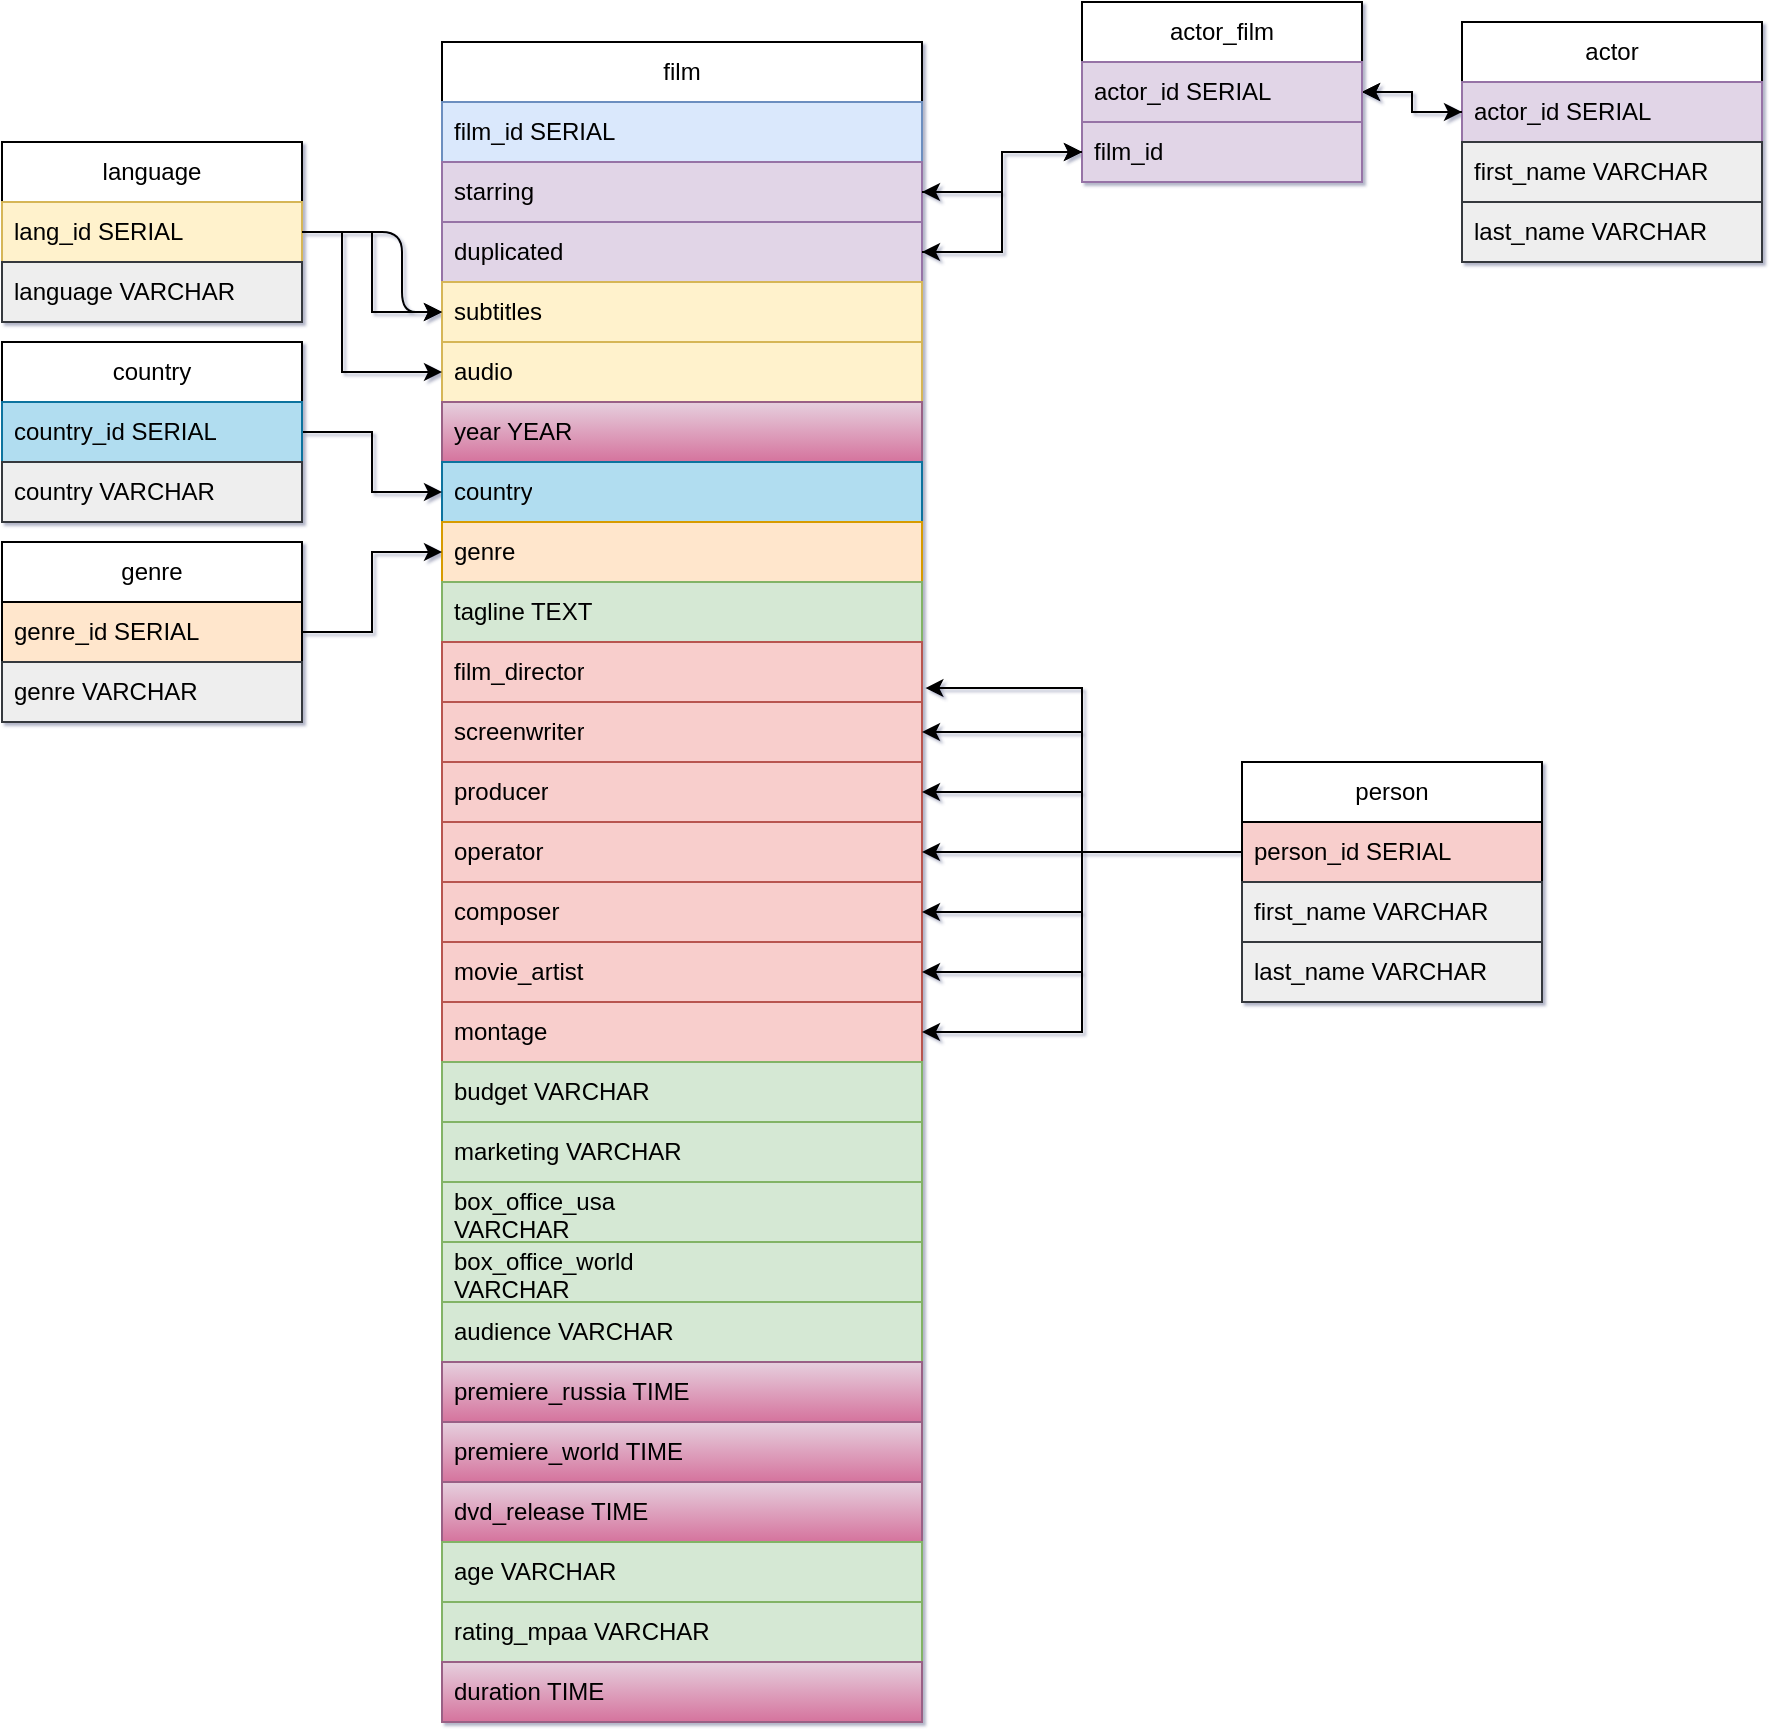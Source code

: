 <mxfile>
    <diagram name="Page-1" id="x-SVL9wOXLL5PjXPPvi8">
        <mxGraphModel dx="1906" dy="517" grid="1" gridSize="10" guides="1" tooltips="1" connect="1" arrows="1" fold="1" page="1" pageScale="1" pageWidth="850" pageHeight="1100" background="#FFFFFF" math="0" shadow="1">
            <root>
                <mxCell id="0"/>
                <mxCell id="1" parent="0"/>
                <mxCell id="JUMyYvWln3PgIU_vPIIk-1" value="film" style="swimlane;fontStyle=0;childLayout=stackLayout;horizontal=1;startSize=30;horizontalStack=0;resizeParent=1;resizeParentMax=0;resizeLast=0;collapsible=1;marginBottom=0;whiteSpace=wrap;html=1;" parent="1" vertex="1">
                    <mxGeometry x="20" y="170" width="240" height="840" as="geometry"/>
                </mxCell>
                <mxCell id="JUMyYvWln3PgIU_vPIIk-2" value="&lt;div&gt;film_id SERIAL&lt;/div&gt;" style="text;strokeColor=#6c8ebf;fillColor=#dae8fc;align=left;verticalAlign=middle;spacingLeft=4;spacingRight=4;overflow=hidden;points=[[0,0.5],[1,0.5]];portConstraint=eastwest;rotatable=0;whiteSpace=wrap;html=1;fontColor=#000000;" parent="JUMyYvWln3PgIU_vPIIk-1" vertex="1">
                    <mxGeometry y="30" width="240" height="30" as="geometry"/>
                </mxCell>
                <mxCell id="JUMyYvWln3PgIU_vPIIk-48" value="starring" style="text;strokeColor=#9673a6;fillColor=#e1d5e7;align=left;verticalAlign=middle;spacingLeft=4;spacingRight=4;overflow=hidden;points=[[0,0.5],[1,0.5]];portConstraint=eastwest;rotatable=0;whiteSpace=wrap;html=1;fontColor=#000000;" parent="JUMyYvWln3PgIU_vPIIk-1" vertex="1">
                    <mxGeometry y="60" width="240" height="30" as="geometry"/>
                </mxCell>
                <mxCell id="JUMyYvWln3PgIU_vPIIk-47" value="duplicated" style="text;strokeColor=#9673a6;fillColor=#e1d5e7;align=left;verticalAlign=middle;spacingLeft=4;spacingRight=4;overflow=hidden;points=[[0,0.5],[1,0.5]];portConstraint=eastwest;rotatable=0;whiteSpace=wrap;html=1;fontColor=#000000;" parent="JUMyYvWln3PgIU_vPIIk-1" vertex="1">
                    <mxGeometry y="90" width="240" height="30" as="geometry"/>
                </mxCell>
                <mxCell id="JUMyYvWln3PgIU_vPIIk-10" value="subtitles&amp;nbsp;" style="text;strokeColor=#d6b656;fillColor=#fff2cc;align=left;verticalAlign=middle;spacingLeft=4;spacingRight=4;overflow=hidden;points=[[0,0.5],[1,0.5]];portConstraint=eastwest;rotatable=0;whiteSpace=wrap;html=1;fontColor=#000000;" parent="JUMyYvWln3PgIU_vPIIk-1" vertex="1">
                    <mxGeometry y="120" width="240" height="30" as="geometry"/>
                </mxCell>
                <mxCell id="JUMyYvWln3PgIU_vPIIk-3" value="audio" style="text;strokeColor=#d6b656;fillColor=#fff2cc;align=left;verticalAlign=middle;spacingLeft=4;spacingRight=4;overflow=hidden;points=[[0,0.5],[1,0.5]];portConstraint=eastwest;rotatable=0;whiteSpace=wrap;html=1;fontColor=#000000;" parent="JUMyYvWln3PgIU_vPIIk-1" vertex="1">
                    <mxGeometry y="150" width="240" height="30" as="geometry"/>
                </mxCell>
                <mxCell id="JUMyYvWln3PgIU_vPIIk-9" value="year YEAR" style="text;strokeColor=#996185;fillColor=#e6d0de;align=left;verticalAlign=middle;spacingLeft=4;spacingRight=4;overflow=hidden;points=[[0,0.5],[1,0.5]];portConstraint=eastwest;rotatable=0;whiteSpace=wrap;html=1;gradientColor=#d5739d;fontColor=#000000;" parent="JUMyYvWln3PgIU_vPIIk-1" vertex="1">
                    <mxGeometry y="180" width="240" height="30" as="geometry"/>
                </mxCell>
                <mxCell id="JUMyYvWln3PgIU_vPIIk-11" value="country" style="text;strokeColor=#10739e;fillColor=#b1ddf0;align=left;verticalAlign=middle;spacingLeft=4;spacingRight=4;overflow=hidden;points=[[0,0.5],[1,0.5]];portConstraint=eastwest;rotatable=0;whiteSpace=wrap;html=1;fontColor=#000000;" parent="JUMyYvWln3PgIU_vPIIk-1" vertex="1">
                    <mxGeometry y="210" width="240" height="30" as="geometry"/>
                </mxCell>
                <mxCell id="JUMyYvWln3PgIU_vPIIk-12" value="genre" style="text;strokeColor=#d79b00;fillColor=#ffe6cc;align=left;verticalAlign=middle;spacingLeft=4;spacingRight=4;overflow=hidden;points=[[0,0.5],[1,0.5]];portConstraint=eastwest;rotatable=0;whiteSpace=wrap;html=1;fontColor=#000000;" parent="JUMyYvWln3PgIU_vPIIk-1" vertex="1">
                    <mxGeometry y="240" width="240" height="30" as="geometry"/>
                </mxCell>
                <mxCell id="JUMyYvWln3PgIU_vPIIk-15" value="tagline TEXT" style="text;strokeColor=#82b366;fillColor=#d5e8d4;align=left;verticalAlign=middle;spacingLeft=4;spacingRight=4;overflow=hidden;points=[[0,0.5],[1,0.5]];portConstraint=eastwest;rotatable=0;whiteSpace=wrap;html=1;fontColor=#000000;" parent="JUMyYvWln3PgIU_vPIIk-1" vertex="1">
                    <mxGeometry y="270" width="240" height="30" as="geometry"/>
                </mxCell>
                <mxCell id="JUMyYvWln3PgIU_vPIIk-14" value="film_director" style="text;strokeColor=#b85450;fillColor=#f8cecc;align=left;verticalAlign=middle;spacingLeft=4;spacingRight=4;overflow=hidden;points=[[0,0.5],[1,0.5]];portConstraint=eastwest;rotatable=0;whiteSpace=wrap;html=1;fontColor=#000000;" parent="JUMyYvWln3PgIU_vPIIk-1" vertex="1">
                    <mxGeometry y="300" width="240" height="30" as="geometry"/>
                </mxCell>
                <mxCell id="JUMyYvWln3PgIU_vPIIk-16" value="screenwriter" style="text;strokeColor=#b85450;fillColor=#f8cecc;align=left;verticalAlign=middle;spacingLeft=4;spacingRight=4;overflow=hidden;points=[[0,0.5],[1,0.5]];portConstraint=eastwest;rotatable=0;whiteSpace=wrap;html=1;fontColor=#000000;" parent="JUMyYvWln3PgIU_vPIIk-1" vertex="1">
                    <mxGeometry y="330" width="240" height="30" as="geometry"/>
                </mxCell>
                <mxCell id="JUMyYvWln3PgIU_vPIIk-17" value="producer" style="text;strokeColor=#b85450;fillColor=#f8cecc;align=left;verticalAlign=middle;spacingLeft=4;spacingRight=4;overflow=hidden;points=[[0,0.5],[1,0.5]];portConstraint=eastwest;rotatable=0;whiteSpace=wrap;html=1;fontColor=#000000;" parent="JUMyYvWln3PgIU_vPIIk-1" vertex="1">
                    <mxGeometry y="360" width="240" height="30" as="geometry"/>
                </mxCell>
                <mxCell id="JUMyYvWln3PgIU_vPIIk-25" value="operator" style="text;strokeColor=#b85450;fillColor=#f8cecc;align=left;verticalAlign=middle;spacingLeft=4;spacingRight=4;overflow=hidden;points=[[0,0.5],[1,0.5]];portConstraint=eastwest;rotatable=0;whiteSpace=wrap;html=1;fontColor=#000000;" parent="JUMyYvWln3PgIU_vPIIk-1" vertex="1">
                    <mxGeometry y="390" width="240" height="30" as="geometry"/>
                </mxCell>
                <mxCell id="JUMyYvWln3PgIU_vPIIk-24" value="composer" style="text;strokeColor=#b85450;fillColor=#f8cecc;align=left;verticalAlign=middle;spacingLeft=4;spacingRight=4;overflow=hidden;points=[[0,0.5],[1,0.5]];portConstraint=eastwest;rotatable=0;whiteSpace=wrap;html=1;fontColor=#000000;" parent="JUMyYvWln3PgIU_vPIIk-1" vertex="1">
                    <mxGeometry y="420" width="240" height="30" as="geometry"/>
                </mxCell>
                <mxCell id="JUMyYvWln3PgIU_vPIIk-23" value="movie_artist" style="text;strokeColor=#b85450;fillColor=#f8cecc;align=left;verticalAlign=middle;spacingLeft=4;spacingRight=4;overflow=hidden;points=[[0,0.5],[1,0.5]];portConstraint=eastwest;rotatable=0;whiteSpace=wrap;html=1;fontColor=#000000;" parent="JUMyYvWln3PgIU_vPIIk-1" vertex="1">
                    <mxGeometry y="450" width="240" height="30" as="geometry"/>
                </mxCell>
                <mxCell id="JUMyYvWln3PgIU_vPIIk-22" value="montage" style="text;strokeColor=#b85450;fillColor=#f8cecc;align=left;verticalAlign=middle;spacingLeft=4;spacingRight=4;overflow=hidden;points=[[0,0.5],[1,0.5]];portConstraint=eastwest;rotatable=0;whiteSpace=wrap;html=1;fontColor=#000000;" parent="JUMyYvWln3PgIU_vPIIk-1" vertex="1">
                    <mxGeometry y="480" width="240" height="30" as="geometry"/>
                </mxCell>
                <mxCell id="JUMyYvWln3PgIU_vPIIk-21" value="budget VARCHAR" style="text;strokeColor=#82b366;fillColor=#d5e8d4;align=left;verticalAlign=middle;spacingLeft=4;spacingRight=4;overflow=hidden;points=[[0,0.5],[1,0.5]];portConstraint=eastwest;rotatable=0;whiteSpace=wrap;html=1;fontColor=#000000;" parent="JUMyYvWln3PgIU_vPIIk-1" vertex="1">
                    <mxGeometry y="510" width="240" height="30" as="geometry"/>
                </mxCell>
                <mxCell id="JUMyYvWln3PgIU_vPIIk-20" value="marketing VARCHAR" style="text;strokeColor=#82b366;fillColor=#d5e8d4;align=left;verticalAlign=middle;spacingLeft=4;spacingRight=4;overflow=hidden;points=[[0,0.5],[1,0.5]];portConstraint=eastwest;rotatable=0;whiteSpace=wrap;html=1;fontColor=#000000;" parent="JUMyYvWln3PgIU_vPIIk-1" vertex="1">
                    <mxGeometry y="540" width="240" height="30" as="geometry"/>
                </mxCell>
                <mxCell id="JUMyYvWln3PgIU_vPIIk-19" value="&lt;div&gt;box_office_usa&amp;nbsp;&lt;/div&gt;VARCHAR" style="text;strokeColor=#82b366;fillColor=#d5e8d4;align=left;verticalAlign=middle;spacingLeft=4;spacingRight=4;overflow=hidden;points=[[0,0.5],[1,0.5]];portConstraint=eastwest;rotatable=0;whiteSpace=wrap;html=1;fontColor=#000000;" parent="JUMyYvWln3PgIU_vPIIk-1" vertex="1">
                    <mxGeometry y="570" width="240" height="30" as="geometry"/>
                </mxCell>
                <mxCell id="JUMyYvWln3PgIU_vPIIk-18" value="&lt;div&gt;box_office_world&amp;nbsp;&lt;/div&gt;VARCHAR" style="text;strokeColor=#82b366;fillColor=#d5e8d4;align=left;verticalAlign=middle;spacingLeft=4;spacingRight=4;overflow=hidden;points=[[0,0.5],[1,0.5]];portConstraint=eastwest;rotatable=0;whiteSpace=wrap;html=1;fontColor=#000000;" parent="JUMyYvWln3PgIU_vPIIk-1" vertex="1">
                    <mxGeometry y="600" width="240" height="30" as="geometry"/>
                </mxCell>
                <mxCell id="JUMyYvWln3PgIU_vPIIk-13" value="audience VARCHAR" style="text;strokeColor=#82b366;fillColor=#d5e8d4;align=left;verticalAlign=middle;spacingLeft=4;spacingRight=4;overflow=hidden;points=[[0,0.5],[1,0.5]];portConstraint=eastwest;rotatable=0;whiteSpace=wrap;html=1;fontColor=#000000;" parent="JUMyYvWln3PgIU_vPIIk-1" vertex="1">
                    <mxGeometry y="630" width="240" height="30" as="geometry"/>
                </mxCell>
                <mxCell id="JUMyYvWln3PgIU_vPIIk-4" value="premiere_russia TIME" style="text;strokeColor=#996185;fillColor=#e6d0de;align=left;verticalAlign=middle;spacingLeft=4;spacingRight=4;overflow=hidden;points=[[0,0.5],[1,0.5]];portConstraint=eastwest;rotatable=0;whiteSpace=wrap;html=1;gradientColor=#d5739d;fontColor=#000000;" parent="JUMyYvWln3PgIU_vPIIk-1" vertex="1">
                    <mxGeometry y="660" width="240" height="30" as="geometry"/>
                </mxCell>
                <mxCell id="JUMyYvWln3PgIU_vPIIk-26" value="premiere_world TIME" style="text;strokeColor=#996185;fillColor=#e6d0de;align=left;verticalAlign=middle;spacingLeft=4;spacingRight=4;overflow=hidden;points=[[0,0.5],[1,0.5]];portConstraint=eastwest;rotatable=0;whiteSpace=wrap;html=1;gradientColor=#d5739d;fontColor=#000000;" parent="JUMyYvWln3PgIU_vPIIk-1" vertex="1">
                    <mxGeometry y="690" width="240" height="30" as="geometry"/>
                </mxCell>
                <mxCell id="JUMyYvWln3PgIU_vPIIk-30" value="dvd_release TIME" style="text;strokeColor=#996185;fillColor=#e6d0de;align=left;verticalAlign=middle;spacingLeft=4;spacingRight=4;overflow=hidden;points=[[0,0.5],[1,0.5]];portConstraint=eastwest;rotatable=0;whiteSpace=wrap;html=1;gradientColor=#d5739d;fontColor=#000000;" parent="JUMyYvWln3PgIU_vPIIk-1" vertex="1">
                    <mxGeometry y="720" width="240" height="30" as="geometry"/>
                </mxCell>
                <mxCell id="JUMyYvWln3PgIU_vPIIk-29" value="age VARCHAR" style="text;strokeColor=#82b366;fillColor=#d5e8d4;align=left;verticalAlign=middle;spacingLeft=4;spacingRight=4;overflow=hidden;points=[[0,0.5],[1,0.5]];portConstraint=eastwest;rotatable=0;whiteSpace=wrap;html=1;fontColor=#000000;" parent="JUMyYvWln3PgIU_vPIIk-1" vertex="1">
                    <mxGeometry y="750" width="240" height="30" as="geometry"/>
                </mxCell>
                <mxCell id="JUMyYvWln3PgIU_vPIIk-28" value="rating_mpaa VARCHAR" style="text;strokeColor=#82b366;fillColor=#d5e8d4;align=left;verticalAlign=middle;spacingLeft=4;spacingRight=4;overflow=hidden;points=[[0,0.5],[1,0.5]];portConstraint=eastwest;rotatable=0;whiteSpace=wrap;html=1;fontColor=#000000;" parent="JUMyYvWln3PgIU_vPIIk-1" vertex="1">
                    <mxGeometry y="780" width="240" height="30" as="geometry"/>
                </mxCell>
                <mxCell id="JUMyYvWln3PgIU_vPIIk-27" value="duration TIME" style="text;strokeColor=#996185;fillColor=#e6d0de;align=left;verticalAlign=middle;spacingLeft=4;spacingRight=4;overflow=hidden;points=[[0,0.5],[1,0.5]];portConstraint=eastwest;rotatable=0;whiteSpace=wrap;html=1;gradientColor=#d5739d;fontColor=#000000;" parent="JUMyYvWln3PgIU_vPIIk-1" vertex="1">
                    <mxGeometry y="810" width="240" height="30" as="geometry"/>
                </mxCell>
                <mxCell id="JUMyYvWln3PgIU_vPIIk-5" value="person" style="swimlane;fontStyle=0;childLayout=stackLayout;horizontal=1;startSize=30;horizontalStack=0;resizeParent=1;resizeParentMax=0;resizeLast=0;collapsible=1;marginBottom=0;whiteSpace=wrap;html=1;" parent="1" vertex="1">
                    <mxGeometry x="420" y="530" width="150" height="120" as="geometry"/>
                </mxCell>
                <mxCell id="JUMyYvWln3PgIU_vPIIk-6" value="person_id SERIAL" style="text;strokeColor=#000000;fillColor=#f8cecc;align=left;verticalAlign=middle;spacingLeft=4;spacingRight=4;overflow=hidden;points=[[0,0.5],[1,0.5]];portConstraint=eastwest;rotatable=0;whiteSpace=wrap;html=1;fontColor=#000000;" parent="JUMyYvWln3PgIU_vPIIk-5" vertex="1">
                    <mxGeometry y="30" width="150" height="30" as="geometry"/>
                </mxCell>
                <mxCell id="JUMyYvWln3PgIU_vPIIk-7" value="first_name VARCHAR" style="text;strokeColor=#36393d;fillColor=#eeeeee;align=left;verticalAlign=middle;spacingLeft=4;spacingRight=4;overflow=hidden;points=[[0,0.5],[1,0.5]];portConstraint=eastwest;rotatable=0;whiteSpace=wrap;html=1;fontColor=#000000;" parent="JUMyYvWln3PgIU_vPIIk-5" vertex="1">
                    <mxGeometry y="60" width="150" height="30" as="geometry"/>
                </mxCell>
                <mxCell id="JUMyYvWln3PgIU_vPIIk-8" value="last_name VARCHAR" style="text;strokeColor=#36393d;fillColor=#eeeeee;align=left;verticalAlign=middle;spacingLeft=4;spacingRight=4;overflow=hidden;points=[[0,0.5],[1,0.5]];portConstraint=eastwest;rotatable=0;whiteSpace=wrap;html=1;fontColor=#000000;" parent="JUMyYvWln3PgIU_vPIIk-5" vertex="1">
                    <mxGeometry y="90" width="150" height="30" as="geometry"/>
                </mxCell>
                <mxCell id="JUMyYvWln3PgIU_vPIIk-49" style="edgeStyle=orthogonalEdgeStyle;rounded=0;orthogonalLoop=1;jettySize=auto;html=1;entryX=1;entryY=0.5;entryDx=0;entryDy=0;exitX=0;exitY=0.5;exitDx=0;exitDy=0;" parent="1" source="JUMyYvWln3PgIU_vPIIk-32" target="JUMyYvWln3PgIU_vPIIk-70" edge="1">
                    <mxGeometry relative="1" as="geometry"/>
                </mxCell>
                <mxCell id="JUMyYvWln3PgIU_vPIIk-31" value="actor" style="swimlane;fontStyle=0;childLayout=stackLayout;horizontal=1;startSize=30;horizontalStack=0;resizeParent=1;resizeParentMax=0;resizeLast=0;collapsible=1;marginBottom=0;whiteSpace=wrap;html=1;" parent="1" vertex="1">
                    <mxGeometry x="530" y="160" width="150" height="120" as="geometry"/>
                </mxCell>
                <mxCell id="JUMyYvWln3PgIU_vPIIk-32" value="actor_id SERIAL" style="text;strokeColor=#9673a6;fillColor=#e1d5e7;align=left;verticalAlign=middle;spacingLeft=4;spacingRight=4;overflow=hidden;points=[[0,0.5],[1,0.5]];portConstraint=eastwest;rotatable=0;whiteSpace=wrap;html=1;fontColor=#000000;" parent="JUMyYvWln3PgIU_vPIIk-31" vertex="1">
                    <mxGeometry y="30" width="150" height="30" as="geometry"/>
                </mxCell>
                <mxCell id="JUMyYvWln3PgIU_vPIIk-33" value="first_name VARCHAR" style="text;strokeColor=#36393d;fillColor=#eeeeee;align=left;verticalAlign=middle;spacingLeft=4;spacingRight=4;overflow=hidden;points=[[0,0.5],[1,0.5]];portConstraint=eastwest;rotatable=0;whiteSpace=wrap;html=1;fontColor=#000000;" parent="JUMyYvWln3PgIU_vPIIk-31" vertex="1">
                    <mxGeometry y="60" width="150" height="30" as="geometry"/>
                </mxCell>
                <mxCell id="JUMyYvWln3PgIU_vPIIk-34" value="last_name VARCHAR" style="text;strokeColor=#36393d;fillColor=#eeeeee;align=left;verticalAlign=middle;spacingLeft=4;spacingRight=4;overflow=hidden;points=[[0,0.5],[1,0.5]];portConstraint=eastwest;rotatable=0;whiteSpace=wrap;html=1;fontColor=#000000;" parent="JUMyYvWln3PgIU_vPIIk-31" vertex="1">
                    <mxGeometry y="90" width="150" height="30" as="geometry"/>
                </mxCell>
                <mxCell id="JUMyYvWln3PgIU_vPIIk-53" style="edgeStyle=orthogonalEdgeStyle;rounded=0;orthogonalLoop=1;jettySize=auto;html=1;entryX=0;entryY=0.5;entryDx=0;entryDy=0;exitX=1;exitY=0.5;exitDx=0;exitDy=0;strokeColor=#000000;fontColor=#000000;" parent="1" source="JUMyYvWln3PgIU_vPIIk-36" target="JUMyYvWln3PgIU_vPIIk-11" edge="1">
                    <mxGeometry relative="1" as="geometry"/>
                </mxCell>
                <mxCell id="JUMyYvWln3PgIU_vPIIk-35" value="country" style="swimlane;fontStyle=0;childLayout=stackLayout;horizontal=1;startSize=30;horizontalStack=0;resizeParent=1;resizeParentMax=0;resizeLast=0;collapsible=1;marginBottom=0;whiteSpace=wrap;html=1;" parent="1" vertex="1">
                    <mxGeometry x="-200" y="320" width="150" height="90" as="geometry"/>
                </mxCell>
                <mxCell id="JUMyYvWln3PgIU_vPIIk-36" value="country_id SERIAL" style="text;strokeColor=#10739e;fillColor=#b1ddf0;align=left;verticalAlign=middle;spacingLeft=4;spacingRight=4;overflow=hidden;points=[[0,0.5],[1,0.5]];portConstraint=eastwest;rotatable=0;whiteSpace=wrap;html=1;fontColor=#000000;" parent="JUMyYvWln3PgIU_vPIIk-35" vertex="1">
                    <mxGeometry y="30" width="150" height="30" as="geometry"/>
                </mxCell>
                <mxCell id="JUMyYvWln3PgIU_vPIIk-38" value="country VARCHAR" style="text;strokeColor=#36393d;fillColor=#eeeeee;align=left;verticalAlign=middle;spacingLeft=4;spacingRight=4;overflow=hidden;points=[[0,0.5],[1,0.5]];portConstraint=eastwest;rotatable=0;whiteSpace=wrap;html=1;fontColor=#000000;" parent="JUMyYvWln3PgIU_vPIIk-35" vertex="1">
                    <mxGeometry y="60" width="150" height="30" as="geometry"/>
                </mxCell>
                <mxCell id="JUMyYvWln3PgIU_vPIIk-67" style="edgeStyle=orthogonalEdgeStyle;rounded=0;orthogonalLoop=1;jettySize=auto;html=1;exitX=1;exitY=0.5;exitDx=0;exitDy=0;strokeColor=#000000;fontColor=#000000;entryX=1;entryY=0.5;entryDx=0;entryDy=0;" parent="JUMyYvWln3PgIU_vPIIk-35" source="JUMyYvWln3PgIU_vPIIk-35" target="JUMyYvWln3PgIU_vPIIk-36" edge="1">
                    <mxGeometry relative="1" as="geometry">
                        <mxPoint x="220" y="220" as="targetPoint"/>
                    </mxGeometry>
                </mxCell>
                <mxCell id="JUMyYvWln3PgIU_vPIIk-54" style="edgeStyle=orthogonalEdgeStyle;rounded=0;orthogonalLoop=1;jettySize=auto;html=1;entryX=0;entryY=0.5;entryDx=0;entryDy=0;" parent="1" source="JUMyYvWln3PgIU_vPIIk-39" target="JUMyYvWln3PgIU_vPIIk-10" edge="1">
                    <mxGeometry relative="1" as="geometry"/>
                </mxCell>
                <mxCell id="4" style="edgeStyle=none;html=1;exitX=1;exitY=0.5;exitDx=0;exitDy=0;strokeColor=#000000;fontColor=#000000;entryX=0;entryY=0.5;entryDx=0;entryDy=0;" parent="1" source="JUMyYvWln3PgIU_vPIIk-39" target="JUMyYvWln3PgIU_vPIIk-10" edge="1">
                    <mxGeometry relative="1" as="geometry">
                        <mxPoint y="265" as="targetPoint"/>
                        <Array as="points">
                            <mxPoint y="265"/>
                            <mxPoint y="305"/>
                        </Array>
                    </mxGeometry>
                </mxCell>
                <mxCell id="JUMyYvWln3PgIU_vPIIk-39" value="language" style="swimlane;fontStyle=0;childLayout=stackLayout;horizontal=1;startSize=30;horizontalStack=0;resizeParent=1;resizeParentMax=0;resizeLast=0;collapsible=1;marginBottom=0;whiteSpace=wrap;html=1;" parent="1" vertex="1">
                    <mxGeometry x="-200" y="220" width="150" height="90" as="geometry"/>
                </mxCell>
                <mxCell id="JUMyYvWln3PgIU_vPIIk-40" value="lang_id SERIAL" style="text;strokeColor=#d6b656;fillColor=#fff2cc;align=left;verticalAlign=middle;spacingLeft=4;spacingRight=4;overflow=hidden;points=[[0,0.5],[1,0.5]];portConstraint=eastwest;rotatable=0;whiteSpace=wrap;html=1;fontColor=#000000;" parent="JUMyYvWln3PgIU_vPIIk-39" vertex="1">
                    <mxGeometry y="30" width="150" height="30" as="geometry"/>
                </mxCell>
                <mxCell id="JUMyYvWln3PgIU_vPIIk-41" value="language VARCHAR" style="text;strokeColor=#36393d;fillColor=#eeeeee;align=left;verticalAlign=middle;spacingLeft=4;spacingRight=4;overflow=hidden;points=[[0,0.5],[1,0.5]];portConstraint=eastwest;rotatable=0;whiteSpace=wrap;html=1;fontColor=#000000;" parent="JUMyYvWln3PgIU_vPIIk-39" vertex="1">
                    <mxGeometry y="60" width="150" height="30" as="geometry"/>
                </mxCell>
                <mxCell id="2" style="edgeStyle=none;html=1;exitX=1;exitY=0.5;exitDx=0;exitDy=0;strokeColor=#000000;fontColor=#000000;" parent="JUMyYvWln3PgIU_vPIIk-39" source="JUMyYvWln3PgIU_vPIIk-39" target="JUMyYvWln3PgIU_vPIIk-40" edge="1">
                    <mxGeometry relative="1" as="geometry"/>
                </mxCell>
                <mxCell id="JUMyYvWln3PgIU_vPIIk-50" style="edgeStyle=orthogonalEdgeStyle;rounded=0;orthogonalLoop=1;jettySize=auto;html=1;exitX=0;exitY=0.5;exitDx=0;exitDy=0;entryX=1;entryY=0.5;entryDx=0;entryDy=0;" parent="1" source="JUMyYvWln3PgIU_vPIIk-32" target="JUMyYvWln3PgIU_vPIIk-69" edge="1">
                    <mxGeometry relative="1" as="geometry"/>
                </mxCell>
                <mxCell id="JUMyYvWln3PgIU_vPIIk-51" style="edgeStyle=orthogonalEdgeStyle;rounded=0;orthogonalLoop=1;jettySize=auto;html=1;exitX=1;exitY=0.5;exitDx=0;exitDy=0;entryX=0;entryY=0.5;entryDx=0;entryDy=0;" parent="1" source="JUMyYvWln3PgIU_vPIIk-47" target="JUMyYvWln3PgIU_vPIIk-71" edge="1">
                    <mxGeometry relative="1" as="geometry"/>
                </mxCell>
                <mxCell id="JUMyYvWln3PgIU_vPIIk-52" style="edgeStyle=orthogonalEdgeStyle;rounded=0;orthogonalLoop=1;jettySize=auto;html=1;exitX=1;exitY=0.5;exitDx=0;exitDy=0;entryX=0;entryY=0.5;entryDx=0;entryDy=0;strokeColor=#000000;" parent="1" source="JUMyYvWln3PgIU_vPIIk-70" target="JUMyYvWln3PgIU_vPIIk-32" edge="1">
                    <mxGeometry relative="1" as="geometry"/>
                </mxCell>
                <mxCell id="JUMyYvWln3PgIU_vPIIk-55" style="edgeStyle=orthogonalEdgeStyle;rounded=0;orthogonalLoop=1;jettySize=auto;html=1;exitX=1;exitY=0.5;exitDx=0;exitDy=0;strokeColor=#000000;" parent="1" source="JUMyYvWln3PgIU_vPIIk-40" target="JUMyYvWln3PgIU_vPIIk-3" edge="1">
                    <mxGeometry relative="1" as="geometry">
                        <Array as="points">
                            <mxPoint x="-30" y="265"/>
                            <mxPoint x="-30" y="335"/>
                        </Array>
                    </mxGeometry>
                </mxCell>
                <mxCell id="JUMyYvWln3PgIU_vPIIk-56" value="genre" style="swimlane;fontStyle=0;childLayout=stackLayout;horizontal=1;startSize=30;horizontalStack=0;resizeParent=1;resizeParentMax=0;resizeLast=0;collapsible=1;marginBottom=0;whiteSpace=wrap;html=1;" parent="1" vertex="1">
                    <mxGeometry x="-200" y="420" width="150" height="90" as="geometry"/>
                </mxCell>
                <mxCell id="JUMyYvWln3PgIU_vPIIk-57" value="genre_id SERIAL" style="text;strokeColor=#000000;fillColor=#ffe6cc;align=left;verticalAlign=middle;spacingLeft=4;spacingRight=4;overflow=hidden;points=[[0,0.5],[1,0.5]];portConstraint=eastwest;rotatable=0;whiteSpace=wrap;html=1;fontColor=#000000;" parent="JUMyYvWln3PgIU_vPIIk-56" vertex="1">
                    <mxGeometry y="30" width="150" height="30" as="geometry"/>
                </mxCell>
                <mxCell id="JUMyYvWln3PgIU_vPIIk-58" value="genre VARCHAR" style="text;strokeColor=#36393d;fillColor=#eeeeee;align=left;verticalAlign=middle;spacingLeft=4;spacingRight=4;overflow=hidden;points=[[0,0.5],[1,0.5]];portConstraint=eastwest;rotatable=0;whiteSpace=wrap;html=1;fontColor=#000000;" parent="JUMyYvWln3PgIU_vPIIk-56" vertex="1">
                    <mxGeometry y="60" width="150" height="30" as="geometry"/>
                </mxCell>
                <mxCell id="JUMyYvWln3PgIU_vPIIk-59" style="edgeStyle=orthogonalEdgeStyle;rounded=0;orthogonalLoop=1;jettySize=auto;html=1;exitX=1;exitY=0.5;exitDx=0;exitDy=0;entryX=0;entryY=0.5;entryDx=0;entryDy=0;strokeColor=#000000;fontColor=#000000;" parent="1" source="JUMyYvWln3PgIU_vPIIk-57" target="JUMyYvWln3PgIU_vPIIk-12" edge="1">
                    <mxGeometry relative="1" as="geometry"/>
                </mxCell>
                <mxCell id="JUMyYvWln3PgIU_vPIIk-60" style="edgeStyle=orthogonalEdgeStyle;rounded=0;orthogonalLoop=1;jettySize=auto;html=1;exitX=0;exitY=0.5;exitDx=0;exitDy=0;entryX=1.007;entryY=0.767;entryDx=0;entryDy=0;entryPerimeter=0;strokeColor=#000000;fontColor=#000000;" parent="1" source="JUMyYvWln3PgIU_vPIIk-6" target="JUMyYvWln3PgIU_vPIIk-14" edge="1">
                    <mxGeometry relative="1" as="geometry"/>
                </mxCell>
                <mxCell id="JUMyYvWln3PgIU_vPIIk-61" style="edgeStyle=orthogonalEdgeStyle;rounded=0;orthogonalLoop=1;jettySize=auto;html=1;exitX=0;exitY=0.5;exitDx=0;exitDy=0;strokeColor=#000000;fontColor=#000000;" parent="1" source="JUMyYvWln3PgIU_vPIIk-6" target="JUMyYvWln3PgIU_vPIIk-16" edge="1">
                    <mxGeometry relative="1" as="geometry"/>
                </mxCell>
                <mxCell id="JUMyYvWln3PgIU_vPIIk-62" style="edgeStyle=orthogonalEdgeStyle;rounded=0;orthogonalLoop=1;jettySize=auto;html=1;exitX=0;exitY=0.5;exitDx=0;exitDy=0;entryX=1;entryY=0.5;entryDx=0;entryDy=0;strokeColor=#000000;fontColor=#000000;" parent="1" source="JUMyYvWln3PgIU_vPIIk-6" target="JUMyYvWln3PgIU_vPIIk-17" edge="1">
                    <mxGeometry relative="1" as="geometry"/>
                </mxCell>
                <mxCell id="JUMyYvWln3PgIU_vPIIk-63" style="edgeStyle=orthogonalEdgeStyle;rounded=0;orthogonalLoop=1;jettySize=auto;html=1;exitX=0;exitY=0.5;exitDx=0;exitDy=0;entryX=1;entryY=0.5;entryDx=0;entryDy=0;strokeColor=#000000;fontColor=#000000;" parent="1" source="JUMyYvWln3PgIU_vPIIk-6" target="JUMyYvWln3PgIU_vPIIk-25" edge="1">
                    <mxGeometry relative="1" as="geometry"/>
                </mxCell>
                <mxCell id="JUMyYvWln3PgIU_vPIIk-64" style="edgeStyle=orthogonalEdgeStyle;rounded=0;orthogonalLoop=1;jettySize=auto;html=1;exitX=0;exitY=0.5;exitDx=0;exitDy=0;entryX=1;entryY=0.5;entryDx=0;entryDy=0;strokeColor=#000000;fontColor=#000000;" parent="1" source="JUMyYvWln3PgIU_vPIIk-6" target="JUMyYvWln3PgIU_vPIIk-24" edge="1">
                    <mxGeometry relative="1" as="geometry"/>
                </mxCell>
                <mxCell id="JUMyYvWln3PgIU_vPIIk-65" style="edgeStyle=orthogonalEdgeStyle;rounded=0;orthogonalLoop=1;jettySize=auto;html=1;exitX=0;exitY=0.5;exitDx=0;exitDy=0;strokeColor=#000000;fontColor=#000000;" parent="1" source="JUMyYvWln3PgIU_vPIIk-6" target="JUMyYvWln3PgIU_vPIIk-23" edge="1">
                    <mxGeometry relative="1" as="geometry"/>
                </mxCell>
                <mxCell id="JUMyYvWln3PgIU_vPIIk-66" style="edgeStyle=orthogonalEdgeStyle;rounded=0;orthogonalLoop=1;jettySize=auto;html=1;exitX=0;exitY=0.5;exitDx=0;exitDy=0;entryX=1;entryY=0.5;entryDx=0;entryDy=0;strokeColor=#000000;fontColor=#000000;" parent="1" source="JUMyYvWln3PgIU_vPIIk-6" target="JUMyYvWln3PgIU_vPIIk-22" edge="1">
                    <mxGeometry relative="1" as="geometry"/>
                </mxCell>
                <mxCell id="JUMyYvWln3PgIU_vPIIk-69" value="actor_film" style="swimlane;fontStyle=0;childLayout=stackLayout;horizontal=1;startSize=30;horizontalStack=0;resizeParent=1;resizeParentMax=0;resizeLast=0;collapsible=1;marginBottom=0;whiteSpace=wrap;html=1;" parent="1" vertex="1">
                    <mxGeometry x="340" y="150" width="140" height="90" as="geometry"/>
                </mxCell>
                <mxCell id="JUMyYvWln3PgIU_vPIIk-70" value="actor_id SERIAL" style="text;strokeColor=#9673a6;fillColor=#e1d5e7;align=left;verticalAlign=middle;spacingLeft=4;spacingRight=4;overflow=hidden;points=[[0,0.5],[1,0.5]];portConstraint=eastwest;rotatable=0;whiteSpace=wrap;html=1;fontColor=#000000;" parent="JUMyYvWln3PgIU_vPIIk-69" vertex="1">
                    <mxGeometry y="30" width="140" height="30" as="geometry"/>
                </mxCell>
                <mxCell id="JUMyYvWln3PgIU_vPIIk-71" value="&lt;div&gt;film_id&lt;/div&gt;" style="text;strokeColor=#9673a6;fillColor=#e1d5e7;align=left;verticalAlign=middle;spacingLeft=4;spacingRight=4;overflow=hidden;points=[[0,0.5],[1,0.5]];portConstraint=eastwest;rotatable=0;whiteSpace=wrap;html=1;fontColor=#000000;" parent="JUMyYvWln3PgIU_vPIIk-69" vertex="1">
                    <mxGeometry y="60" width="140" height="30" as="geometry"/>
                </mxCell>
                <mxCell id="JUMyYvWln3PgIU_vPIIk-73" style="edgeStyle=orthogonalEdgeStyle;rounded=0;orthogonalLoop=1;jettySize=auto;html=1;exitX=0;exitY=0.5;exitDx=0;exitDy=0;entryX=1;entryY=0.5;entryDx=0;entryDy=0;strokeColor=#000000;" parent="1" source="JUMyYvWln3PgIU_vPIIk-71" target="JUMyYvWln3PgIU_vPIIk-47" edge="1">
                    <mxGeometry relative="1" as="geometry"/>
                </mxCell>
                <mxCell id="JUMyYvWln3PgIU_vPIIk-74" style="edgeStyle=orthogonalEdgeStyle;rounded=0;orthogonalLoop=1;jettySize=auto;html=1;exitX=1;exitY=0.5;exitDx=0;exitDy=0;entryX=0;entryY=0.5;entryDx=0;entryDy=0;" parent="1" source="JUMyYvWln3PgIU_vPIIk-48" target="JUMyYvWln3PgIU_vPIIk-71" edge="1">
                    <mxGeometry relative="1" as="geometry"/>
                </mxCell>
                <mxCell id="JUMyYvWln3PgIU_vPIIk-75" style="edgeStyle=orthogonalEdgeStyle;rounded=0;orthogonalLoop=1;jettySize=auto;html=1;exitX=0;exitY=0.5;exitDx=0;exitDy=0;entryX=1;entryY=0.5;entryDx=0;entryDy=0;strokeColor=#000000;" parent="1" source="JUMyYvWln3PgIU_vPIIk-71" target="JUMyYvWln3PgIU_vPIIk-48" edge="1">
                    <mxGeometry relative="1" as="geometry"/>
                </mxCell>
            </root>
        </mxGraphModel>
    </diagram>
</mxfile>